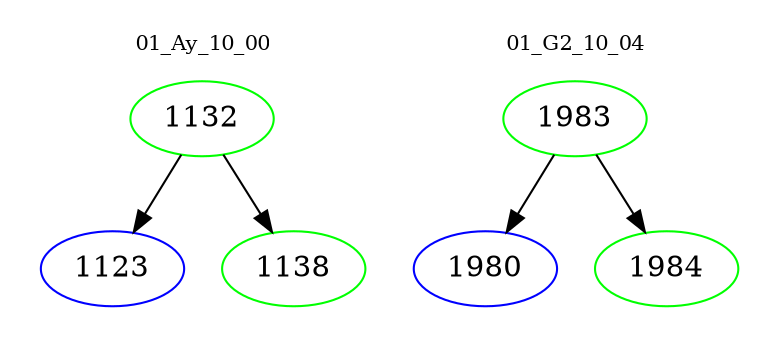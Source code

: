 digraph{
subgraph cluster_0 {
color = white
label = "01_Ay_10_00";
fontsize=10;
T0_1132 [label="1132", color="green"]
T0_1132 -> T0_1123 [color="black"]
T0_1123 [label="1123", color="blue"]
T0_1132 -> T0_1138 [color="black"]
T0_1138 [label="1138", color="green"]
}
subgraph cluster_1 {
color = white
label = "01_G2_10_04";
fontsize=10;
T1_1983 [label="1983", color="green"]
T1_1983 -> T1_1980 [color="black"]
T1_1980 [label="1980", color="blue"]
T1_1983 -> T1_1984 [color="black"]
T1_1984 [label="1984", color="green"]
}
}
